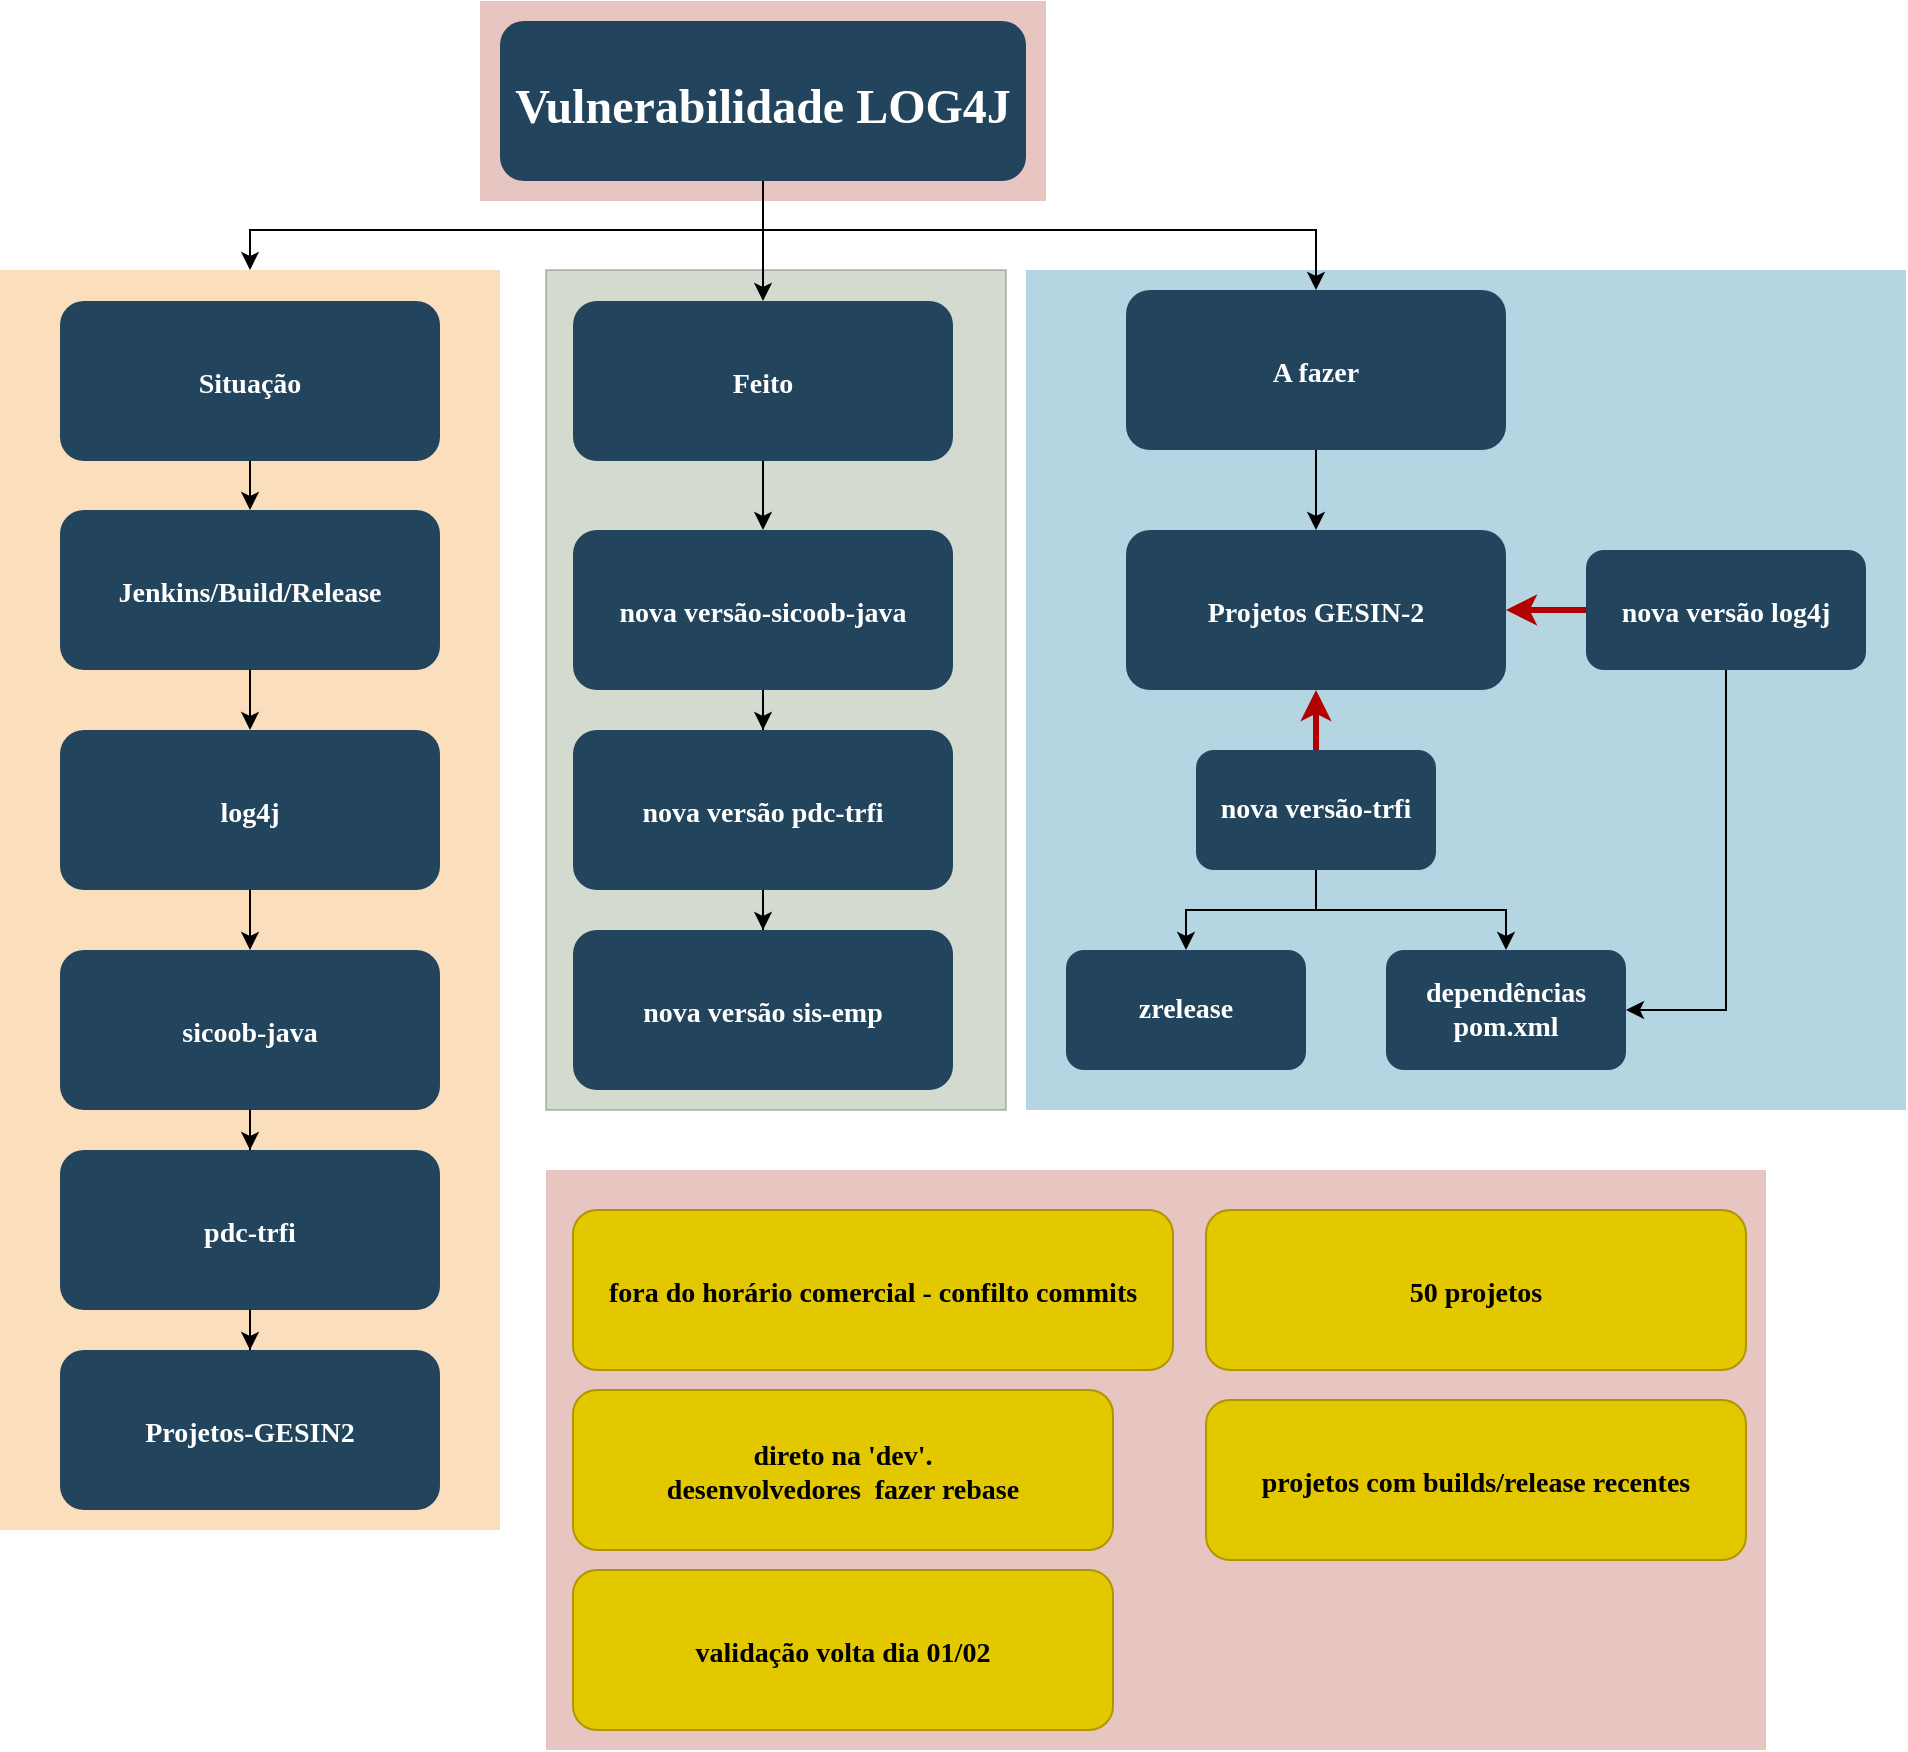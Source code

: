 <mxfile version="20.8.7" type="github">
  <diagram name="Page-1" id="2c0d36ab-eaac-3732-788b-9136903baeff">
    <mxGraphModel dx="2074" dy="806" grid="1" gridSize="10" guides="1" tooltips="1" connect="1" arrows="1" fold="1" page="1" pageScale="1.5" pageWidth="1169" pageHeight="827" background="none" math="0" shadow="0">
      <root>
        <mxCell id="0" />
        <mxCell id="1" parent="0" />
        <mxCell id="0re8-O0s-dHvsTImXKTh-137" value="" style="fillColor=#6d8764;strokeColor=#3A5431;opacity=30;fontColor=#ffffff;" parent="1" vertex="1">
          <mxGeometry x="780" y="310" width="230" height="420" as="geometry" />
        </mxCell>
        <mxCell id="123" value="" style="fillColor=#AE4132;strokeColor=none;opacity=30;" parent="1" vertex="1">
          <mxGeometry x="747" y="175.5" width="283" height="100" as="geometry" />
        </mxCell>
        <mxCell id="122" value="" style="fillColor=#10739E;strokeColor=none;opacity=30;" parent="1" vertex="1">
          <mxGeometry x="1020" y="310" width="440" height="420" as="geometry" />
        </mxCell>
        <mxCell id="117" value="" style="fillColor=#F2931E;strokeColor=none;opacity=30;" parent="1" vertex="1">
          <mxGeometry x="507" y="310" width="250" height="630" as="geometry" />
        </mxCell>
        <mxCell id="0re8-O0s-dHvsTImXKTh-138" value="" style="edgeStyle=orthogonalEdgeStyle;rounded=0;orthogonalLoop=1;jettySize=auto;html=1;fontSize=24;" parent="1" source="2" target="4" edge="1">
          <mxGeometry relative="1" as="geometry" />
        </mxCell>
        <mxCell id="0re8-O0s-dHvsTImXKTh-139" style="edgeStyle=orthogonalEdgeStyle;rounded=0;orthogonalLoop=1;jettySize=auto;html=1;fontSize=24;" parent="1" source="2" target="117" edge="1">
          <mxGeometry relative="1" as="geometry">
            <Array as="points">
              <mxPoint x="889" y="290" />
              <mxPoint x="632" y="290" />
            </Array>
          </mxGeometry>
        </mxCell>
        <mxCell id="0re8-O0s-dHvsTImXKTh-156" style="edgeStyle=orthogonalEdgeStyle;rounded=0;orthogonalLoop=1;jettySize=auto;html=1;fontSize=24;" parent="1" source="2" target="0re8-O0s-dHvsTImXKTh-145" edge="1">
          <mxGeometry relative="1" as="geometry">
            <Array as="points">
              <mxPoint x="889" y="290" />
              <mxPoint x="1165" y="290" />
            </Array>
          </mxGeometry>
        </mxCell>
        <mxCell id="2" value="Vulnerabilidade LOG4J" style="rounded=1;fillColor=#23445D;gradientColor=none;strokeColor=none;fontColor=#FFFFFF;fontStyle=1;fontFamily=Tahoma;fontSize=24;" parent="1" vertex="1">
          <mxGeometry x="757" y="185.5" width="263" height="80" as="geometry" />
        </mxCell>
        <mxCell id="7DtCGU1AQhI5Hgv5MoO2-123" value="" style="edgeStyle=orthogonalEdgeStyle;rounded=0;orthogonalLoop=1;jettySize=auto;html=1;" edge="1" parent="1" source="4" target="0re8-O0s-dHvsTImXKTh-134">
          <mxGeometry relative="1" as="geometry" />
        </mxCell>
        <mxCell id="4" value="Feito" style="rounded=1;fillColor=#23445D;gradientColor=none;strokeColor=none;fontColor=#FFFFFF;fontStyle=1;fontFamily=Tahoma;fontSize=14" parent="1" vertex="1">
          <mxGeometry x="793.5" y="325.5" width="190" height="80" as="geometry" />
        </mxCell>
        <mxCell id="0re8-O0s-dHvsTImXKTh-129" value="" style="edgeStyle=orthogonalEdgeStyle;rounded=0;orthogonalLoop=1;jettySize=auto;html=1;fontSize=24;" parent="1" source="13" target="0re8-O0s-dHvsTImXKTh-124" edge="1">
          <mxGeometry relative="1" as="geometry" />
        </mxCell>
        <mxCell id="13" value="Situação" style="rounded=1;fillColor=#23445D;gradientColor=none;strokeColor=none;fontColor=#FFFFFF;fontStyle=1;fontFamily=Tahoma;fontSize=14" parent="1" vertex="1">
          <mxGeometry x="537" y="325.5" width="190" height="80" as="geometry" />
        </mxCell>
        <mxCell id="0re8-O0s-dHvsTImXKTh-130" value="" style="edgeStyle=orthogonalEdgeStyle;rounded=0;orthogonalLoop=1;jettySize=auto;html=1;fontSize=24;" parent="1" source="0re8-O0s-dHvsTImXKTh-124" target="0re8-O0s-dHvsTImXKTh-125" edge="1">
          <mxGeometry relative="1" as="geometry" />
        </mxCell>
        <mxCell id="0re8-O0s-dHvsTImXKTh-124" value="Jenkins/Build/Release" style="rounded=1;fillColor=#23445D;gradientColor=none;strokeColor=none;fontColor=#FFFFFF;fontStyle=1;fontFamily=Tahoma;fontSize=14" parent="1" vertex="1">
          <mxGeometry x="537" y="430" width="190" height="80" as="geometry" />
        </mxCell>
        <mxCell id="0re8-O0s-dHvsTImXKTh-131" value="" style="edgeStyle=orthogonalEdgeStyle;rounded=0;orthogonalLoop=1;jettySize=auto;html=1;fontSize=24;" parent="1" source="0re8-O0s-dHvsTImXKTh-125" target="0re8-O0s-dHvsTImXKTh-126" edge="1">
          <mxGeometry relative="1" as="geometry" />
        </mxCell>
        <mxCell id="0re8-O0s-dHvsTImXKTh-125" value="log4j" style="rounded=1;fillColor=#23445D;gradientColor=none;strokeColor=none;fontColor=#FFFFFF;fontStyle=1;fontFamily=Tahoma;fontSize=14" parent="1" vertex="1">
          <mxGeometry x="537" y="540" width="190" height="80" as="geometry" />
        </mxCell>
        <mxCell id="0re8-O0s-dHvsTImXKTh-132" value="" style="edgeStyle=orthogonalEdgeStyle;rounded=0;orthogonalLoop=1;jettySize=auto;html=1;fontSize=24;" parent="1" source="0re8-O0s-dHvsTImXKTh-126" target="0re8-O0s-dHvsTImXKTh-127" edge="1">
          <mxGeometry relative="1" as="geometry" />
        </mxCell>
        <mxCell id="0re8-O0s-dHvsTImXKTh-126" value="sicoob-java" style="rounded=1;fillColor=#23445D;gradientColor=none;strokeColor=none;fontColor=#FFFFFF;fontStyle=1;fontFamily=Tahoma;fontSize=14" parent="1" vertex="1">
          <mxGeometry x="537" y="650" width="190" height="80" as="geometry" />
        </mxCell>
        <mxCell id="0re8-O0s-dHvsTImXKTh-133" value="" style="edgeStyle=orthogonalEdgeStyle;rounded=0;orthogonalLoop=1;jettySize=auto;html=1;fontSize=24;" parent="1" source="0re8-O0s-dHvsTImXKTh-127" target="0re8-O0s-dHvsTImXKTh-128" edge="1">
          <mxGeometry relative="1" as="geometry" />
        </mxCell>
        <mxCell id="0re8-O0s-dHvsTImXKTh-127" value="pdc-trfi" style="rounded=1;fillColor=#23445D;gradientColor=none;strokeColor=none;fontColor=#FFFFFF;fontStyle=1;fontFamily=Tahoma;fontSize=14" parent="1" vertex="1">
          <mxGeometry x="537" y="750" width="190" height="80" as="geometry" />
        </mxCell>
        <mxCell id="0re8-O0s-dHvsTImXKTh-128" value="Projetos-GESIN2" style="rounded=1;fillColor=#23445D;gradientColor=none;strokeColor=none;fontColor=#FFFFFF;fontStyle=1;fontFamily=Tahoma;fontSize=14" parent="1" vertex="1">
          <mxGeometry x="537" y="850" width="190" height="80" as="geometry" />
        </mxCell>
        <mxCell id="7DtCGU1AQhI5Hgv5MoO2-124" value="" style="edgeStyle=orthogonalEdgeStyle;rounded=0;orthogonalLoop=1;jettySize=auto;html=1;" edge="1" parent="1" source="0re8-O0s-dHvsTImXKTh-134" target="0re8-O0s-dHvsTImXKTh-135">
          <mxGeometry relative="1" as="geometry" />
        </mxCell>
        <mxCell id="0re8-O0s-dHvsTImXKTh-134" value="nova versão-sicoob-java" style="rounded=1;fillColor=#23445D;gradientColor=none;strokeColor=none;fontColor=#FFFFFF;fontStyle=1;fontFamily=Tahoma;fontSize=14" parent="1" vertex="1">
          <mxGeometry x="793.5" y="440" width="190" height="80" as="geometry" />
        </mxCell>
        <mxCell id="7DtCGU1AQhI5Hgv5MoO2-125" value="" style="edgeStyle=orthogonalEdgeStyle;rounded=0;orthogonalLoop=1;jettySize=auto;html=1;" edge="1" parent="1" source="0re8-O0s-dHvsTImXKTh-135" target="0re8-O0s-dHvsTImXKTh-142">
          <mxGeometry relative="1" as="geometry" />
        </mxCell>
        <mxCell id="0re8-O0s-dHvsTImXKTh-135" value="nova versão pdc-trfi" style="rounded=1;fillColor=#23445D;gradientColor=none;strokeColor=none;fontColor=#FFFFFF;fontStyle=1;fontFamily=Tahoma;fontSize=14" parent="1" vertex="1">
          <mxGeometry x="793.5" y="540" width="190" height="80" as="geometry" />
        </mxCell>
        <mxCell id="0re8-O0s-dHvsTImXKTh-142" value="nova versão sis-emp" style="rounded=1;fillColor=#23445D;gradientColor=none;strokeColor=none;fontColor=#FFFFFF;fontStyle=1;fontFamily=Tahoma;fontSize=14" parent="1" vertex="1">
          <mxGeometry x="793.5" y="640" width="190" height="80" as="geometry" />
        </mxCell>
        <mxCell id="0re8-O0s-dHvsTImXKTh-155" value="" style="edgeStyle=orthogonalEdgeStyle;rounded=0;orthogonalLoop=1;jettySize=auto;html=1;fontSize=24;" parent="1" source="0re8-O0s-dHvsTImXKTh-145" target="0re8-O0s-dHvsTImXKTh-147" edge="1">
          <mxGeometry relative="1" as="geometry" />
        </mxCell>
        <mxCell id="0re8-O0s-dHvsTImXKTh-145" value="A fazer" style="rounded=1;fillColor=#23445D;gradientColor=none;strokeColor=none;fontColor=#FFFFFF;fontStyle=1;fontFamily=Tahoma;fontSize=14" parent="1" vertex="1">
          <mxGeometry x="1070.0" y="320" width="190" height="80" as="geometry" />
        </mxCell>
        <mxCell id="0re8-O0s-dHvsTImXKTh-147" value="Projetos GESIN-2" style="rounded=1;fillColor=#23445D;gradientColor=none;strokeColor=none;fontColor=#FFFFFF;fontStyle=1;fontFamily=Tahoma;fontSize=14" parent="1" vertex="1">
          <mxGeometry x="1070" y="440" width="190" height="80" as="geometry" />
        </mxCell>
        <mxCell id="0re8-O0s-dHvsTImXKTh-149" value="dependências&lt;br&gt;pom.xml" style="whiteSpace=wrap;html=1;fontSize=14;fontFamily=Tahoma;fillColor=#23445D;strokeColor=none;fontColor=#FFFFFF;rounded=1;gradientColor=none;fontStyle=1;" parent="1" vertex="1">
          <mxGeometry x="1200.0" y="650" width="120" height="60" as="geometry" />
        </mxCell>
        <mxCell id="0re8-O0s-dHvsTImXKTh-151" value="zrelease" style="whiteSpace=wrap;html=1;fontSize=14;fontFamily=Tahoma;fillColor=#23445D;strokeColor=none;fontColor=#FFFFFF;rounded=1;gradientColor=none;fontStyle=1;" parent="1" vertex="1">
          <mxGeometry x="1040.0" y="650" width="120" height="60" as="geometry" />
        </mxCell>
        <mxCell id="0re8-O0s-dHvsTImXKTh-161" style="edgeStyle=orthogonalEdgeStyle;rounded=0;orthogonalLoop=1;jettySize=auto;html=1;fontSize=24;" parent="1" source="0re8-O0s-dHvsTImXKTh-159" target="0re8-O0s-dHvsTImXKTh-151" edge="1">
          <mxGeometry relative="1" as="geometry" />
        </mxCell>
        <mxCell id="0re8-O0s-dHvsTImXKTh-162" style="edgeStyle=orthogonalEdgeStyle;rounded=0;orthogonalLoop=1;jettySize=auto;html=1;entryX=0.5;entryY=0;entryDx=0;entryDy=0;fontSize=24;" parent="1" source="0re8-O0s-dHvsTImXKTh-159" target="0re8-O0s-dHvsTImXKTh-149" edge="1">
          <mxGeometry relative="1" as="geometry" />
        </mxCell>
        <mxCell id="7DtCGU1AQhI5Hgv5MoO2-127" value="" style="edgeStyle=orthogonalEdgeStyle;rounded=0;orthogonalLoop=1;jettySize=auto;html=1;fillColor=#e51400;strokeColor=#B20000;strokeWidth=3;" edge="1" parent="1" source="0re8-O0s-dHvsTImXKTh-159" target="0re8-O0s-dHvsTImXKTh-147">
          <mxGeometry relative="1" as="geometry" />
        </mxCell>
        <mxCell id="0re8-O0s-dHvsTImXKTh-159" value="nova versão-trfi" style="whiteSpace=wrap;html=1;fontSize=14;fontFamily=Tahoma;fillColor=#23445D;strokeColor=none;fontColor=#FFFFFF;rounded=1;gradientColor=none;fontStyle=1;" parent="1" vertex="1">
          <mxGeometry x="1105" y="550" width="120" height="60" as="geometry" />
        </mxCell>
        <mxCell id="0re8-O0s-dHvsTImXKTh-165" style="edgeStyle=orthogonalEdgeStyle;rounded=0;orthogonalLoop=1;jettySize=auto;html=1;entryX=1;entryY=0.5;entryDx=0;entryDy=0;fontSize=24;exitX=0.5;exitY=1;exitDx=0;exitDy=0;" parent="1" source="0re8-O0s-dHvsTImXKTh-163" target="0re8-O0s-dHvsTImXKTh-149" edge="1">
          <mxGeometry relative="1" as="geometry" />
        </mxCell>
        <mxCell id="7DtCGU1AQhI5Hgv5MoO2-126" value="" style="edgeStyle=orthogonalEdgeStyle;rounded=0;orthogonalLoop=1;jettySize=auto;html=1;fillColor=#e51400;strokeColor=#B20000;strokeWidth=3;" edge="1" parent="1" source="0re8-O0s-dHvsTImXKTh-163" target="0re8-O0s-dHvsTImXKTh-147">
          <mxGeometry relative="1" as="geometry" />
        </mxCell>
        <mxCell id="0re8-O0s-dHvsTImXKTh-163" value="nova versão log4j" style="rounded=1;fillColor=#23445D;gradientColor=none;strokeColor=none;fontColor=#FFFFFF;fontStyle=1;fontFamily=Tahoma;fontSize=14" parent="1" vertex="1">
          <mxGeometry x="1300" y="450" width="140" height="60" as="geometry" />
        </mxCell>
        <mxCell id="7DtCGU1AQhI5Hgv5MoO2-129" value="" style="fillColor=#AE4132;strokeColor=none;opacity=30;" vertex="1" parent="1">
          <mxGeometry x="780" y="760" width="610" height="290" as="geometry" />
        </mxCell>
        <mxCell id="7DtCGU1AQhI5Hgv5MoO2-130" value="fora do horário comercial - confilto commits" style="rounded=1;fillColor=#e3c800;strokeColor=#B09500;fontStyle=1;fontFamily=Tahoma;fontSize=14;fontColor=#000000;" vertex="1" parent="1">
          <mxGeometry x="793.5" y="780" width="300" height="80" as="geometry" />
        </mxCell>
        <mxCell id="7DtCGU1AQhI5Hgv5MoO2-131" value="direto na &#39;dev&#39;.&#xa;desenvolvedores  fazer rebase" style="rounded=1;fillColor=#e3c800;strokeColor=#B09500;fontStyle=1;fontFamily=Tahoma;fontSize=14;fontColor=#000000;" vertex="1" parent="1">
          <mxGeometry x="793.5" y="870" width="270" height="80" as="geometry" />
        </mxCell>
        <mxCell id="7DtCGU1AQhI5Hgv5MoO2-133" value="validação volta dia 01/02" style="rounded=1;fillColor=#e3c800;strokeColor=#B09500;fontStyle=1;fontFamily=Tahoma;fontSize=14;fontColor=#000000;" vertex="1" parent="1">
          <mxGeometry x="793.5" y="960" width="270" height="80" as="geometry" />
        </mxCell>
        <mxCell id="7DtCGU1AQhI5Hgv5MoO2-137" value="50 projetos" style="rounded=1;fillColor=#e3c800;strokeColor=#B09500;fontStyle=1;fontFamily=Tahoma;fontSize=14;fontColor=#000000;" vertex="1" parent="1">
          <mxGeometry x="1110" y="780" width="270" height="80" as="geometry" />
        </mxCell>
        <mxCell id="7DtCGU1AQhI5Hgv5MoO2-138" value="projetos com builds/release recentes" style="rounded=1;fillColor=#e3c800;strokeColor=#B09500;fontStyle=1;fontFamily=Tahoma;fontSize=14;fontColor=#000000;" vertex="1" parent="1">
          <mxGeometry x="1110" y="875" width="270" height="80" as="geometry" />
        </mxCell>
      </root>
    </mxGraphModel>
  </diagram>
</mxfile>
